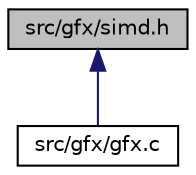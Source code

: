 digraph "src/gfx/simd.h"
{
 // LATEX_PDF_SIZE
  edge [fontname="Helvetica",fontsize="10",labelfontname="Helvetica",labelfontsize="10"];
  node [fontname="Helvetica",fontsize="10",shape=record];
  Node1 [label="src/gfx/simd.h",height=0.2,width=0.4,color="black", fillcolor="grey75", style="filled", fontcolor="black",tooltip=" "];
  Node1 -> Node2 [dir="back",color="midnightblue",fontsize="10",style="solid",fontname="Helvetica"];
  Node2 [label="src/gfx/gfx.c",height=0.2,width=0.4,color="black", fillcolor="white", style="filled",URL="$gfx_8c.html",tooltip=" "];
}
